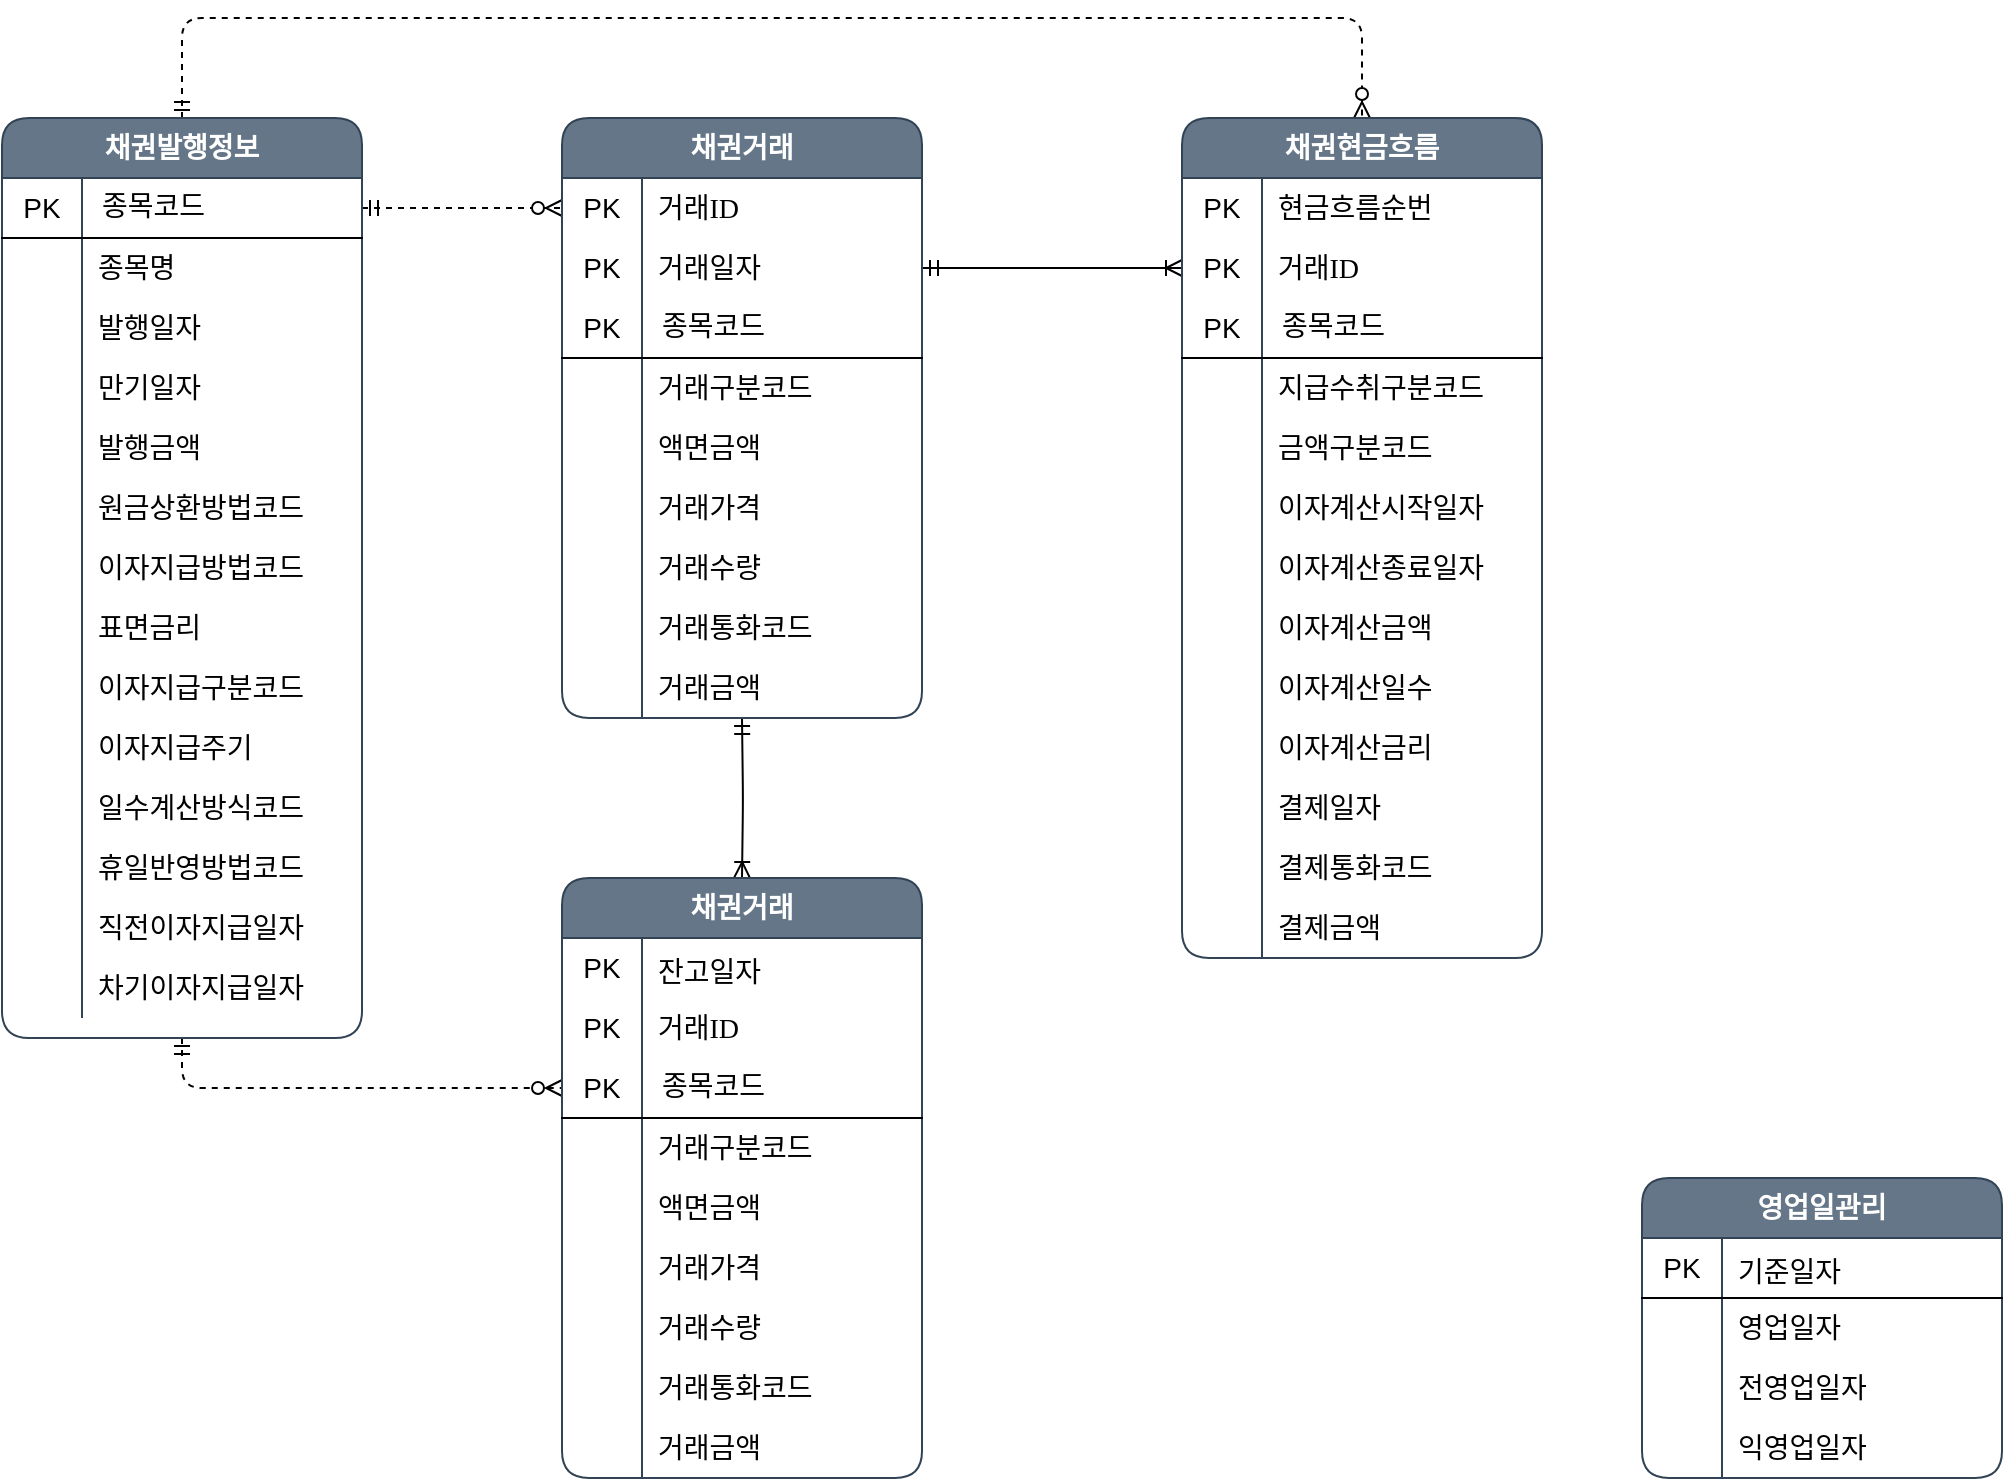 <mxfile version="14.0.4" type="github">
  <diagram name="Page-1" id="2ca16b54-16f6-2749-3443-fa8db7711227">
    <mxGraphModel dx="1664" dy="887" grid="1" gridSize="10" guides="1" tooltips="1" connect="1" arrows="1" fold="1" page="1" pageScale="1" pageWidth="1100" pageHeight="850" background="none" math="0" shadow="0">
      <root>
        <mxCell id="0" />
        <mxCell id="1" parent="0" />
        <mxCell id="2ed32ef02a7f4228-18" style="edgeStyle=orthogonalEdgeStyle;html=1;labelBackgroundColor=none;startArrow=ERmandOne;endArrow=ERzeroToMany;fontFamily=Verdana;fontSize=12;align=left;endFill=1;dashed=1;exitX=1;exitY=0.5;exitDx=0;exitDy=0;entryX=0;entryY=0.5;entryDx=0;entryDy=0;" parent="1" source="1fRgIm-5sWAIXZUn4M2q-16" target="1fRgIm-5sWAIXZUn4M2q-86" edge="1">
          <mxGeometry relative="1" as="geometry">
            <mxPoint x="240" y="285" as="sourcePoint" />
            <mxPoint x="340" y="285" as="targetPoint" />
            <Array as="points" />
          </mxGeometry>
        </mxCell>
        <mxCell id="2ed32ef02a7f4228-19" style="edgeStyle=orthogonalEdgeStyle;html=1;dashed=1;labelBackgroundColor=none;startArrow=ERmandOne;endArrow=ERzeroToMany;fontFamily=Verdana;fontSize=12;align=left;entryX=0;entryY=0.5;entryDx=0;entryDy=0;endFill=1;exitX=0.5;exitY=1;exitDx=0;exitDy=0;" parent="1" source="1fRgIm-5sWAIXZUn4M2q-15" target="1fRgIm-5sWAIXZUn4M2q-144" edge="1">
          <mxGeometry relative="1" as="geometry">
            <Array as="points">
              <mxPoint x="150" y="605" />
            </Array>
            <mxPoint x="140" y="760" as="sourcePoint" />
            <mxPoint x="341.26" y="675.84" as="targetPoint" />
          </mxGeometry>
        </mxCell>
        <mxCell id="2ed32ef02a7f4228-20" style="edgeStyle=orthogonalEdgeStyle;html=1;dashed=1;labelBackgroundColor=none;startArrow=ERmandOne;endArrow=ERzeroToMany;fontFamily=Verdana;fontSize=12;align=left;exitX=0.5;exitY=0;exitDx=0;exitDy=0;endFill=1;" parent="1" edge="1">
          <mxGeometry relative="1" as="geometry">
            <mxPoint x="150" y="120" as="sourcePoint" />
            <mxPoint x="740" y="120" as="targetPoint" />
            <Array as="points">
              <mxPoint x="150" y="70" />
              <mxPoint x="740" y="70" />
            </Array>
          </mxGeometry>
        </mxCell>
        <mxCell id="1fRgIm-5sWAIXZUn4M2q-3" style="edgeStyle=orthogonalEdgeStyle;html=1;labelBackgroundColor=none;startArrow=ERmandOne;endArrow=ERoneToMany;fontFamily=Verdana;fontSize=12;align=left;endFill=0;entryX=0;entryY=0.5;entryDx=0;entryDy=0;exitX=1;exitY=0.5;exitDx=0;exitDy=0;" edge="1" parent="1" source="1fRgIm-5sWAIXZUn4M2q-131" target="1fRgIm-5sWAIXZUn4M2q-169">
          <mxGeometry relative="1" as="geometry">
            <mxPoint x="520" y="150.94" as="sourcePoint" />
            <mxPoint x="647.12" y="150.6" as="targetPoint" />
            <Array as="points" />
          </mxGeometry>
        </mxCell>
        <mxCell id="1fRgIm-5sWAIXZUn4M2q-4" style="edgeStyle=orthogonalEdgeStyle;html=1;labelBackgroundColor=none;startArrow=ERmandOne;endArrow=ERoneToMany;fontFamily=Verdana;fontSize=12;align=left;endFill=0;entryX=0.5;entryY=0;entryDx=0;entryDy=0;" edge="1" parent="1" target="1fRgIm-5sWAIXZUn4M2q-137">
          <mxGeometry relative="1" as="geometry">
            <mxPoint x="430" y="420" as="sourcePoint" />
            <mxPoint x="429.41" y="510" as="targetPoint" />
          </mxGeometry>
        </mxCell>
        <mxCell id="1fRgIm-5sWAIXZUn4M2q-15" value="&lt;b style=&quot;text-align: left; font-size: 14px;&quot;&gt;채권발행정보&lt;/b&gt;" style="shape=table;html=1;whiteSpace=wrap;startSize=30;container=1;collapsible=0;childLayout=tableLayout;fixedRows=1;rowLines=0;fontStyle=1;align=center;fontSize=14;fillColor=#647687;strokeColor=#314354;fontColor=#ffffff;rounded=1;shadow=0;sketch=0;fontFamily=Helvetica;" vertex="1" parent="1">
          <mxGeometry x="60" y="120" width="180" height="460" as="geometry" />
        </mxCell>
        <mxCell id="1fRgIm-5sWAIXZUn4M2q-16" value="" style="shape=partialRectangle;html=1;whiteSpace=wrap;collapsible=0;dropTarget=0;pointerEvents=0;fillColor=none;top=0;left=0;bottom=1;right=0;points=[[0,0.5],[1,0.5]];portConstraint=eastwest;" vertex="1" parent="1fRgIm-5sWAIXZUn4M2q-15">
          <mxGeometry y="30" width="180" height="30" as="geometry" />
        </mxCell>
        <mxCell id="1fRgIm-5sWAIXZUn4M2q-17" value="PK" style="shape=partialRectangle;html=1;whiteSpace=wrap;connectable=0;fillColor=none;top=0;left=0;bottom=0;right=0;overflow=hidden;fontSize=14;" vertex="1" parent="1fRgIm-5sWAIXZUn4M2q-16">
          <mxGeometry width="40" height="30" as="geometry" />
        </mxCell>
        <mxCell id="1fRgIm-5sWAIXZUn4M2q-18" value="&lt;table cellpadding=&quot;2&quot; cellspacing=&quot;0&quot; style=&quot;font-family: verdana; font-size: 14px; width: 180px;&quot;&gt;&lt;tbody style=&quot;font-size: 14px;&quot;&gt;&lt;tr style=&quot;font-size: 14px;&quot;&gt;&lt;td style=&quot;font-size: 14px;&quot;&gt;종목코드&lt;/td&gt;&lt;/tr&gt;&lt;tr style=&quot;font-size: 14px;&quot;&gt;&lt;/tr&gt;&lt;/tbody&gt;&lt;/table&gt;" style="shape=partialRectangle;html=1;whiteSpace=wrap;connectable=0;top=0;left=0;bottom=0;right=0;align=left;spacingLeft=6;overflow=hidden;fontSize=14;labelBackgroundColor=none;fillColor=none;" vertex="1" parent="1fRgIm-5sWAIXZUn4M2q-16">
          <mxGeometry x="40" width="140" height="30" as="geometry" />
        </mxCell>
        <mxCell id="1fRgIm-5sWAIXZUn4M2q-19" value="" style="shape=partialRectangle;html=1;whiteSpace=wrap;collapsible=0;dropTarget=0;pointerEvents=0;fillColor=none;top=0;left=0;bottom=0;right=0;points=[[0,0.5],[1,0.5]];portConstraint=eastwest;" vertex="1" parent="1fRgIm-5sWAIXZUn4M2q-15">
          <mxGeometry y="60" width="180" height="30" as="geometry" />
        </mxCell>
        <mxCell id="1fRgIm-5sWAIXZUn4M2q-20" value="" style="shape=partialRectangle;html=1;whiteSpace=wrap;connectable=0;fillColor=none;top=0;left=0;bottom=0;right=0;overflow=hidden;" vertex="1" parent="1fRgIm-5sWAIXZUn4M2q-19">
          <mxGeometry width="40" height="30" as="geometry" />
        </mxCell>
        <mxCell id="1fRgIm-5sWAIXZUn4M2q-21" value="종목명" style="shape=partialRectangle;html=1;whiteSpace=wrap;connectable=0;fillColor=none;top=0;left=0;bottom=0;right=0;align=left;spacingLeft=6;overflow=hidden;fontSize=14;" vertex="1" parent="1fRgIm-5sWAIXZUn4M2q-19">
          <mxGeometry x="40" width="140" height="30" as="geometry" />
        </mxCell>
        <mxCell id="1fRgIm-5sWAIXZUn4M2q-22" value="" style="shape=partialRectangle;html=1;whiteSpace=wrap;collapsible=0;dropTarget=0;pointerEvents=0;fillColor=none;top=0;left=0;bottom=0;right=0;points=[[0,0.5],[1,0.5]];portConstraint=eastwest;fontSize=14;" vertex="1" parent="1fRgIm-5sWAIXZUn4M2q-15">
          <mxGeometry y="90" width="180" height="30" as="geometry" />
        </mxCell>
        <mxCell id="1fRgIm-5sWAIXZUn4M2q-23" value="" style="shape=partialRectangle;html=1;whiteSpace=wrap;connectable=0;fillColor=none;top=0;left=0;bottom=0;right=0;overflow=hidden;" vertex="1" parent="1fRgIm-5sWAIXZUn4M2q-22">
          <mxGeometry width="40" height="30" as="geometry" />
        </mxCell>
        <mxCell id="1fRgIm-5sWAIXZUn4M2q-24" value="발행일자" style="shape=partialRectangle;html=1;whiteSpace=wrap;connectable=0;fillColor=none;top=0;left=0;bottom=0;right=0;align=left;spacingLeft=6;overflow=hidden;fontSize=14;" vertex="1" parent="1fRgIm-5sWAIXZUn4M2q-22">
          <mxGeometry x="40" width="140" height="30" as="geometry" />
        </mxCell>
        <mxCell id="1fRgIm-5sWAIXZUn4M2q-25" value="" style="shape=partialRectangle;html=1;whiteSpace=wrap;collapsible=0;dropTarget=0;pointerEvents=0;fillColor=none;top=0;left=0;bottom=0;right=0;points=[[0,0.5],[1,0.5]];portConstraint=eastwest;fontSize=14;" vertex="1" parent="1fRgIm-5sWAIXZUn4M2q-15">
          <mxGeometry y="120" width="180" height="30" as="geometry" />
        </mxCell>
        <mxCell id="1fRgIm-5sWAIXZUn4M2q-26" value="" style="shape=partialRectangle;html=1;whiteSpace=wrap;connectable=0;fillColor=none;top=0;left=0;bottom=0;right=0;overflow=hidden;" vertex="1" parent="1fRgIm-5sWAIXZUn4M2q-25">
          <mxGeometry width="40" height="30" as="geometry" />
        </mxCell>
        <mxCell id="1fRgIm-5sWAIXZUn4M2q-27" value="만기일자" style="shape=partialRectangle;html=1;whiteSpace=wrap;connectable=0;fillColor=none;top=0;left=0;bottom=0;right=0;align=left;spacingLeft=6;overflow=hidden;fontSize=14;" vertex="1" parent="1fRgIm-5sWAIXZUn4M2q-25">
          <mxGeometry x="40" width="140" height="30" as="geometry" />
        </mxCell>
        <mxCell id="1fRgIm-5sWAIXZUn4M2q-40" value="" style="shape=partialRectangle;html=1;whiteSpace=wrap;collapsible=0;dropTarget=0;pointerEvents=0;fillColor=none;top=0;left=0;bottom=0;right=0;points=[[0,0.5],[1,0.5]];portConstraint=eastwest;fontSize=14;" vertex="1" parent="1fRgIm-5sWAIXZUn4M2q-15">
          <mxGeometry y="150" width="180" height="30" as="geometry" />
        </mxCell>
        <mxCell id="1fRgIm-5sWAIXZUn4M2q-41" value="" style="shape=partialRectangle;html=1;whiteSpace=wrap;connectable=0;fillColor=none;top=0;left=0;bottom=0;right=0;overflow=hidden;" vertex="1" parent="1fRgIm-5sWAIXZUn4M2q-40">
          <mxGeometry width="40" height="30" as="geometry" />
        </mxCell>
        <mxCell id="1fRgIm-5sWAIXZUn4M2q-42" value="발행금액" style="shape=partialRectangle;html=1;whiteSpace=wrap;connectable=0;fillColor=none;top=0;left=0;bottom=0;right=0;align=left;spacingLeft=6;overflow=hidden;fontSize=14;" vertex="1" parent="1fRgIm-5sWAIXZUn4M2q-40">
          <mxGeometry x="40" width="140" height="30" as="geometry" />
        </mxCell>
        <mxCell id="1fRgIm-5sWAIXZUn4M2q-58" value="" style="shape=partialRectangle;html=1;whiteSpace=wrap;collapsible=0;dropTarget=0;pointerEvents=0;fillColor=none;top=0;left=0;bottom=0;right=0;points=[[0,0.5],[1,0.5]];portConstraint=eastwest;fontSize=14;" vertex="1" parent="1fRgIm-5sWAIXZUn4M2q-15">
          <mxGeometry y="180" width="180" height="30" as="geometry" />
        </mxCell>
        <mxCell id="1fRgIm-5sWAIXZUn4M2q-59" value="" style="shape=partialRectangle;html=1;whiteSpace=wrap;connectable=0;fillColor=none;top=0;left=0;bottom=0;right=0;overflow=hidden;" vertex="1" parent="1fRgIm-5sWAIXZUn4M2q-58">
          <mxGeometry width="40" height="30" as="geometry" />
        </mxCell>
        <mxCell id="1fRgIm-5sWAIXZUn4M2q-60" value="원금상환방법코드" style="shape=partialRectangle;html=1;whiteSpace=wrap;connectable=0;fillColor=none;top=0;left=0;bottom=0;right=0;align=left;spacingLeft=6;overflow=hidden;fontSize=14;" vertex="1" parent="1fRgIm-5sWAIXZUn4M2q-58">
          <mxGeometry x="40" width="140" height="30" as="geometry" />
        </mxCell>
        <mxCell id="1fRgIm-5sWAIXZUn4M2q-61" value="" style="shape=partialRectangle;html=1;whiteSpace=wrap;collapsible=0;dropTarget=0;pointerEvents=0;fillColor=none;top=0;left=0;bottom=0;right=0;points=[[0,0.5],[1,0.5]];portConstraint=eastwest;fontSize=14;" vertex="1" parent="1fRgIm-5sWAIXZUn4M2q-15">
          <mxGeometry y="210" width="180" height="30" as="geometry" />
        </mxCell>
        <mxCell id="1fRgIm-5sWAIXZUn4M2q-62" value="" style="shape=partialRectangle;html=1;whiteSpace=wrap;connectable=0;fillColor=none;top=0;left=0;bottom=0;right=0;overflow=hidden;" vertex="1" parent="1fRgIm-5sWAIXZUn4M2q-61">
          <mxGeometry width="40" height="30" as="geometry" />
        </mxCell>
        <mxCell id="1fRgIm-5sWAIXZUn4M2q-63" value="이자지급방법코드" style="shape=partialRectangle;html=1;whiteSpace=wrap;connectable=0;fillColor=none;top=0;left=0;bottom=0;right=0;align=left;spacingLeft=6;overflow=hidden;fontSize=14;" vertex="1" parent="1fRgIm-5sWAIXZUn4M2q-61">
          <mxGeometry x="40" width="140" height="30" as="geometry" />
        </mxCell>
        <mxCell id="1fRgIm-5sWAIXZUn4M2q-64" value="" style="shape=partialRectangle;html=1;whiteSpace=wrap;collapsible=0;dropTarget=0;pointerEvents=0;fillColor=none;top=0;left=0;bottom=0;right=0;points=[[0,0.5],[1,0.5]];portConstraint=eastwest;fontSize=14;" vertex="1" parent="1fRgIm-5sWAIXZUn4M2q-15">
          <mxGeometry y="240" width="180" height="30" as="geometry" />
        </mxCell>
        <mxCell id="1fRgIm-5sWAIXZUn4M2q-65" value="" style="shape=partialRectangle;html=1;whiteSpace=wrap;connectable=0;fillColor=none;top=0;left=0;bottom=0;right=0;overflow=hidden;" vertex="1" parent="1fRgIm-5sWAIXZUn4M2q-64">
          <mxGeometry width="40" height="30" as="geometry" />
        </mxCell>
        <mxCell id="1fRgIm-5sWAIXZUn4M2q-66" value="표면금리" style="shape=partialRectangle;html=1;whiteSpace=wrap;connectable=0;fillColor=none;top=0;left=0;bottom=0;right=0;align=left;spacingLeft=6;overflow=hidden;fontSize=14;" vertex="1" parent="1fRgIm-5sWAIXZUn4M2q-64">
          <mxGeometry x="40" width="140" height="30" as="geometry" />
        </mxCell>
        <mxCell id="1fRgIm-5sWAIXZUn4M2q-67" value="" style="shape=partialRectangle;html=1;whiteSpace=wrap;collapsible=0;dropTarget=0;pointerEvents=0;fillColor=none;top=0;left=0;bottom=0;right=0;points=[[0,0.5],[1,0.5]];portConstraint=eastwest;fontSize=14;" vertex="1" parent="1fRgIm-5sWAIXZUn4M2q-15">
          <mxGeometry y="270" width="180" height="30" as="geometry" />
        </mxCell>
        <mxCell id="1fRgIm-5sWAIXZUn4M2q-68" value="" style="shape=partialRectangle;html=1;whiteSpace=wrap;connectable=0;fillColor=none;top=0;left=0;bottom=0;right=0;overflow=hidden;" vertex="1" parent="1fRgIm-5sWAIXZUn4M2q-67">
          <mxGeometry width="40" height="30" as="geometry" />
        </mxCell>
        <mxCell id="1fRgIm-5sWAIXZUn4M2q-69" value="이자지급구분코드" style="shape=partialRectangle;html=1;whiteSpace=wrap;connectable=0;fillColor=none;top=0;left=0;bottom=0;right=0;align=left;spacingLeft=6;overflow=hidden;fontSize=14;" vertex="1" parent="1fRgIm-5sWAIXZUn4M2q-67">
          <mxGeometry x="40" width="140" height="30" as="geometry" />
        </mxCell>
        <mxCell id="1fRgIm-5sWAIXZUn4M2q-70" value="" style="shape=partialRectangle;html=1;whiteSpace=wrap;collapsible=0;dropTarget=0;pointerEvents=0;fillColor=none;top=0;left=0;bottom=0;right=0;points=[[0,0.5],[1,0.5]];portConstraint=eastwest;fontSize=14;" vertex="1" parent="1fRgIm-5sWAIXZUn4M2q-15">
          <mxGeometry y="300" width="180" height="30" as="geometry" />
        </mxCell>
        <mxCell id="1fRgIm-5sWAIXZUn4M2q-71" value="" style="shape=partialRectangle;html=1;whiteSpace=wrap;connectable=0;fillColor=none;top=0;left=0;bottom=0;right=0;overflow=hidden;" vertex="1" parent="1fRgIm-5sWAIXZUn4M2q-70">
          <mxGeometry width="40" height="30" as="geometry" />
        </mxCell>
        <mxCell id="1fRgIm-5sWAIXZUn4M2q-72" value="이자지급주기" style="shape=partialRectangle;html=1;whiteSpace=wrap;connectable=0;fillColor=none;top=0;left=0;bottom=0;right=0;align=left;spacingLeft=6;overflow=hidden;fontSize=14;" vertex="1" parent="1fRgIm-5sWAIXZUn4M2q-70">
          <mxGeometry x="40" width="140" height="30" as="geometry" />
        </mxCell>
        <mxCell id="1fRgIm-5sWAIXZUn4M2q-73" value="" style="shape=partialRectangle;html=1;whiteSpace=wrap;collapsible=0;dropTarget=0;pointerEvents=0;fillColor=none;top=0;left=0;bottom=0;right=0;points=[[0,0.5],[1,0.5]];portConstraint=eastwest;fontSize=14;" vertex="1" parent="1fRgIm-5sWAIXZUn4M2q-15">
          <mxGeometry y="330" width="180" height="30" as="geometry" />
        </mxCell>
        <mxCell id="1fRgIm-5sWAIXZUn4M2q-74" value="" style="shape=partialRectangle;html=1;whiteSpace=wrap;connectable=0;fillColor=none;top=0;left=0;bottom=0;right=0;overflow=hidden;" vertex="1" parent="1fRgIm-5sWAIXZUn4M2q-73">
          <mxGeometry width="40" height="30" as="geometry" />
        </mxCell>
        <mxCell id="1fRgIm-5sWAIXZUn4M2q-75" value="일수계산방식코드" style="shape=partialRectangle;html=1;whiteSpace=wrap;connectable=0;fillColor=none;top=0;left=0;bottom=0;right=0;align=left;spacingLeft=6;overflow=hidden;fontSize=14;" vertex="1" parent="1fRgIm-5sWAIXZUn4M2q-73">
          <mxGeometry x="40" width="140" height="30" as="geometry" />
        </mxCell>
        <mxCell id="1fRgIm-5sWAIXZUn4M2q-76" value="" style="shape=partialRectangle;html=1;whiteSpace=wrap;collapsible=0;dropTarget=0;pointerEvents=0;fillColor=none;top=0;left=0;bottom=0;right=0;points=[[0,0.5],[1,0.5]];portConstraint=eastwest;fontSize=14;" vertex="1" parent="1fRgIm-5sWAIXZUn4M2q-15">
          <mxGeometry y="360" width="180" height="30" as="geometry" />
        </mxCell>
        <mxCell id="1fRgIm-5sWAIXZUn4M2q-77" value="" style="shape=partialRectangle;html=1;whiteSpace=wrap;connectable=0;fillColor=none;top=0;left=0;bottom=0;right=0;overflow=hidden;" vertex="1" parent="1fRgIm-5sWAIXZUn4M2q-76">
          <mxGeometry width="40" height="30" as="geometry" />
        </mxCell>
        <mxCell id="1fRgIm-5sWAIXZUn4M2q-78" value="휴일반영방법코드" style="shape=partialRectangle;html=1;whiteSpace=wrap;connectable=0;fillColor=none;top=0;left=0;bottom=0;right=0;align=left;spacingLeft=6;overflow=hidden;fontSize=14;" vertex="1" parent="1fRgIm-5sWAIXZUn4M2q-76">
          <mxGeometry x="40" width="140" height="30" as="geometry" />
        </mxCell>
        <mxCell id="1fRgIm-5sWAIXZUn4M2q-79" value="" style="shape=partialRectangle;html=1;whiteSpace=wrap;collapsible=0;dropTarget=0;pointerEvents=0;fillColor=none;top=0;left=0;bottom=0;right=0;points=[[0,0.5],[1,0.5]];portConstraint=eastwest;fontSize=14;" vertex="1" parent="1fRgIm-5sWAIXZUn4M2q-15">
          <mxGeometry y="390" width="180" height="30" as="geometry" />
        </mxCell>
        <mxCell id="1fRgIm-5sWAIXZUn4M2q-80" value="" style="shape=partialRectangle;html=1;whiteSpace=wrap;connectable=0;fillColor=none;top=0;left=0;bottom=0;right=0;overflow=hidden;" vertex="1" parent="1fRgIm-5sWAIXZUn4M2q-79">
          <mxGeometry width="40" height="30" as="geometry" />
        </mxCell>
        <mxCell id="1fRgIm-5sWAIXZUn4M2q-81" value="직전이자지급일자" style="shape=partialRectangle;html=1;whiteSpace=wrap;connectable=0;fillColor=none;top=0;left=0;bottom=0;right=0;align=left;spacingLeft=6;overflow=hidden;fontSize=14;" vertex="1" parent="1fRgIm-5sWAIXZUn4M2q-79">
          <mxGeometry x="40" width="140" height="30" as="geometry" />
        </mxCell>
        <mxCell id="1fRgIm-5sWAIXZUn4M2q-82" value="" style="shape=partialRectangle;html=1;whiteSpace=wrap;collapsible=0;dropTarget=0;pointerEvents=0;fillColor=none;top=0;left=0;bottom=0;right=0;points=[[0,0.5],[1,0.5]];portConstraint=eastwest;fontSize=14;" vertex="1" parent="1fRgIm-5sWAIXZUn4M2q-15">
          <mxGeometry y="420" width="180" height="30" as="geometry" />
        </mxCell>
        <mxCell id="1fRgIm-5sWAIXZUn4M2q-83" value="" style="shape=partialRectangle;html=1;whiteSpace=wrap;connectable=0;fillColor=none;top=0;left=0;bottom=0;right=0;overflow=hidden;" vertex="1" parent="1fRgIm-5sWAIXZUn4M2q-82">
          <mxGeometry width="40" height="30" as="geometry" />
        </mxCell>
        <mxCell id="1fRgIm-5sWAIXZUn4M2q-84" value="차기이자지급일자" style="shape=partialRectangle;html=1;whiteSpace=wrap;connectable=0;fillColor=none;top=0;left=0;bottom=0;right=0;align=left;spacingLeft=6;overflow=hidden;fontSize=14;" vertex="1" parent="1fRgIm-5sWAIXZUn4M2q-82">
          <mxGeometry x="40" width="140" height="30" as="geometry" />
        </mxCell>
        <mxCell id="1fRgIm-5sWAIXZUn4M2q-85" value="&lt;div style=&quot;text-align: left&quot;&gt;&lt;span&gt;채권거래&lt;/span&gt;&lt;/div&gt;" style="shape=table;html=1;whiteSpace=wrap;startSize=30;container=1;collapsible=0;childLayout=tableLayout;fixedRows=1;rowLines=0;fontStyle=1;align=center;fontSize=14;fillColor=#647687;strokeColor=#314354;fontColor=#ffffff;rounded=1;shadow=0;sketch=0;fontFamily=Helvetica;" vertex="1" parent="1">
          <mxGeometry x="340" y="120" width="180" height="300" as="geometry" />
        </mxCell>
        <mxCell id="1fRgIm-5sWAIXZUn4M2q-86" value="" style="shape=partialRectangle;html=1;whiteSpace=wrap;collapsible=0;dropTarget=0;pointerEvents=0;fillColor=none;top=0;left=0;bottom=1;right=0;points=[[0,0.5],[1,0.5]];portConstraint=eastwest;strokeColor=none;" vertex="1" parent="1fRgIm-5sWAIXZUn4M2q-85">
          <mxGeometry y="30" width="180" height="30" as="geometry" />
        </mxCell>
        <mxCell id="1fRgIm-5sWAIXZUn4M2q-87" value="&lt;span&gt;PK&lt;/span&gt;" style="shape=partialRectangle;html=1;whiteSpace=wrap;connectable=0;fillColor=none;top=0;left=0;bottom=0;right=0;overflow=hidden;fontSize=14;strokeColor=none;" vertex="1" parent="1fRgIm-5sWAIXZUn4M2q-86">
          <mxGeometry width="40" height="30" as="geometry" />
        </mxCell>
        <mxCell id="1fRgIm-5sWAIXZUn4M2q-88" value="&lt;font face=&quot;verdana&quot;&gt;거래ID&lt;/font&gt;" style="shape=partialRectangle;html=1;whiteSpace=wrap;connectable=0;fillColor=none;top=0;left=0;bottom=0;right=0;align=left;spacingLeft=6;overflow=hidden;fontSize=14;strokeColor=none;" vertex="1" parent="1fRgIm-5sWAIXZUn4M2q-86">
          <mxGeometry x="40" width="140" height="30" as="geometry" />
        </mxCell>
        <mxCell id="1fRgIm-5sWAIXZUn4M2q-131" value="" style="shape=partialRectangle;html=1;whiteSpace=wrap;collapsible=0;dropTarget=0;pointerEvents=0;fillColor=none;top=0;left=0;bottom=1;right=0;points=[[0,0.5],[1,0.5]];portConstraint=eastwest;strokeColor=none;" vertex="1" parent="1fRgIm-5sWAIXZUn4M2q-85">
          <mxGeometry y="60" width="180" height="30" as="geometry" />
        </mxCell>
        <mxCell id="1fRgIm-5sWAIXZUn4M2q-132" value="&lt;span&gt;PK&lt;/span&gt;" style="shape=partialRectangle;html=1;whiteSpace=wrap;connectable=0;fillColor=none;top=0;left=0;bottom=0;right=0;overflow=hidden;fontSize=14;strokeColor=none;" vertex="1" parent="1fRgIm-5sWAIXZUn4M2q-131">
          <mxGeometry width="40" height="30" as="geometry" />
        </mxCell>
        <mxCell id="1fRgIm-5sWAIXZUn4M2q-133" value="&lt;font face=&quot;verdana&quot;&gt;거래일자&lt;/font&gt;" style="shape=partialRectangle;html=1;whiteSpace=wrap;connectable=0;fillColor=none;top=0;left=0;bottom=0;right=0;align=left;spacingLeft=6;overflow=hidden;fontSize=14;strokeColor=none;" vertex="1" parent="1fRgIm-5sWAIXZUn4M2q-131">
          <mxGeometry x="40" width="140" height="30" as="geometry" />
        </mxCell>
        <mxCell id="1fRgIm-5sWAIXZUn4M2q-134" value="" style="shape=partialRectangle;html=1;whiteSpace=wrap;collapsible=0;dropTarget=0;pointerEvents=0;fillColor=none;top=0;left=0;bottom=1;right=0;points=[[0,0.5],[1,0.5]];portConstraint=eastwest;" vertex="1" parent="1fRgIm-5sWAIXZUn4M2q-85">
          <mxGeometry y="90" width="180" height="30" as="geometry" />
        </mxCell>
        <mxCell id="1fRgIm-5sWAIXZUn4M2q-135" value="&lt;span&gt;PK&lt;/span&gt;" style="shape=partialRectangle;html=1;whiteSpace=wrap;connectable=0;fillColor=none;top=0;left=0;bottom=0;right=0;overflow=hidden;fontSize=14;strokeColor=none;" vertex="1" parent="1fRgIm-5sWAIXZUn4M2q-134">
          <mxGeometry width="40" height="30" as="geometry" />
        </mxCell>
        <mxCell id="1fRgIm-5sWAIXZUn4M2q-136" value="&lt;table cellpadding=&quot;2&quot; cellspacing=&quot;0&quot; style=&quot;font-family: verdana; font-size: 14px; width: 180px;&quot;&gt;&lt;tbody style=&quot;font-size: 14px;&quot;&gt;&lt;tr style=&quot;font-size: 14px;&quot;&gt;&lt;td style=&quot;font-size: 14px;&quot;&gt;종목코드&lt;/td&gt;&lt;/tr&gt;&lt;tr style=&quot;font-size: 14px;&quot;&gt;&lt;/tr&gt;&lt;/tbody&gt;&lt;/table&gt;" style="shape=partialRectangle;html=1;whiteSpace=wrap;connectable=0;fillColor=none;top=0;left=0;bottom=0;right=0;align=left;spacingLeft=6;overflow=hidden;fontSize=14;strokeColor=none;" vertex="1" parent="1fRgIm-5sWAIXZUn4M2q-134">
          <mxGeometry x="40" width="140" height="30" as="geometry" />
        </mxCell>
        <mxCell id="1fRgIm-5sWAIXZUn4M2q-89" value="" style="shape=partialRectangle;html=1;whiteSpace=wrap;collapsible=0;dropTarget=0;pointerEvents=0;fillColor=none;top=0;left=0;bottom=0;right=0;points=[[0,0.5],[1,0.5]];portConstraint=eastwest;" vertex="1" parent="1fRgIm-5sWAIXZUn4M2q-85">
          <mxGeometry y="120" width="180" height="30" as="geometry" />
        </mxCell>
        <mxCell id="1fRgIm-5sWAIXZUn4M2q-90" value="" style="shape=partialRectangle;html=1;whiteSpace=wrap;connectable=0;fillColor=none;top=0;left=0;bottom=0;right=0;overflow=hidden;" vertex="1" parent="1fRgIm-5sWAIXZUn4M2q-89">
          <mxGeometry width="40" height="30" as="geometry" />
        </mxCell>
        <mxCell id="1fRgIm-5sWAIXZUn4M2q-91" value="거래구분코드" style="shape=partialRectangle;html=1;whiteSpace=wrap;connectable=0;fillColor=none;top=0;left=0;bottom=0;right=0;align=left;spacingLeft=6;overflow=hidden;fontSize=14;" vertex="1" parent="1fRgIm-5sWAIXZUn4M2q-89">
          <mxGeometry x="40" width="140" height="30" as="geometry" />
        </mxCell>
        <mxCell id="1fRgIm-5sWAIXZUn4M2q-92" value="" style="shape=partialRectangle;html=1;whiteSpace=wrap;collapsible=0;dropTarget=0;pointerEvents=0;fillColor=none;top=0;left=0;bottom=0;right=0;points=[[0,0.5],[1,0.5]];portConstraint=eastwest;fontSize=14;" vertex="1" parent="1fRgIm-5sWAIXZUn4M2q-85">
          <mxGeometry y="150" width="180" height="30" as="geometry" />
        </mxCell>
        <mxCell id="1fRgIm-5sWAIXZUn4M2q-93" value="" style="shape=partialRectangle;html=1;whiteSpace=wrap;connectable=0;fillColor=none;top=0;left=0;bottom=0;right=0;overflow=hidden;" vertex="1" parent="1fRgIm-5sWAIXZUn4M2q-92">
          <mxGeometry width="40" height="30" as="geometry" />
        </mxCell>
        <mxCell id="1fRgIm-5sWAIXZUn4M2q-94" value="액면금액" style="shape=partialRectangle;html=1;whiteSpace=wrap;connectable=0;fillColor=none;top=0;left=0;bottom=0;right=0;align=left;spacingLeft=6;overflow=hidden;fontSize=14;" vertex="1" parent="1fRgIm-5sWAIXZUn4M2q-92">
          <mxGeometry x="40" width="140" height="30" as="geometry" />
        </mxCell>
        <mxCell id="1fRgIm-5sWAIXZUn4M2q-95" value="" style="shape=partialRectangle;html=1;whiteSpace=wrap;collapsible=0;dropTarget=0;pointerEvents=0;fillColor=none;top=0;left=0;bottom=0;right=0;points=[[0,0.5],[1,0.5]];portConstraint=eastwest;fontSize=14;" vertex="1" parent="1fRgIm-5sWAIXZUn4M2q-85">
          <mxGeometry y="180" width="180" height="30" as="geometry" />
        </mxCell>
        <mxCell id="1fRgIm-5sWAIXZUn4M2q-96" value="" style="shape=partialRectangle;html=1;whiteSpace=wrap;connectable=0;fillColor=none;top=0;left=0;bottom=0;right=0;overflow=hidden;" vertex="1" parent="1fRgIm-5sWAIXZUn4M2q-95">
          <mxGeometry width="40" height="30" as="geometry" />
        </mxCell>
        <mxCell id="1fRgIm-5sWAIXZUn4M2q-97" value="거래가격" style="shape=partialRectangle;html=1;whiteSpace=wrap;connectable=0;fillColor=none;top=0;left=0;bottom=0;right=0;align=left;spacingLeft=6;overflow=hidden;fontSize=14;" vertex="1" parent="1fRgIm-5sWAIXZUn4M2q-95">
          <mxGeometry x="40" width="140" height="30" as="geometry" />
        </mxCell>
        <mxCell id="1fRgIm-5sWAIXZUn4M2q-98" value="" style="shape=partialRectangle;html=1;whiteSpace=wrap;collapsible=0;dropTarget=0;pointerEvents=0;fillColor=none;top=0;left=0;bottom=0;right=0;points=[[0,0.5],[1,0.5]];portConstraint=eastwest;fontSize=14;" vertex="1" parent="1fRgIm-5sWAIXZUn4M2q-85">
          <mxGeometry y="210" width="180" height="30" as="geometry" />
        </mxCell>
        <mxCell id="1fRgIm-5sWAIXZUn4M2q-99" value="" style="shape=partialRectangle;html=1;whiteSpace=wrap;connectable=0;fillColor=none;top=0;left=0;bottom=0;right=0;overflow=hidden;" vertex="1" parent="1fRgIm-5sWAIXZUn4M2q-98">
          <mxGeometry width="40" height="30" as="geometry" />
        </mxCell>
        <mxCell id="1fRgIm-5sWAIXZUn4M2q-100" value="거래수량" style="shape=partialRectangle;html=1;whiteSpace=wrap;connectable=0;fillColor=none;top=0;left=0;bottom=0;right=0;align=left;spacingLeft=6;overflow=hidden;fontSize=14;" vertex="1" parent="1fRgIm-5sWAIXZUn4M2q-98">
          <mxGeometry x="40" width="140" height="30" as="geometry" />
        </mxCell>
        <mxCell id="1fRgIm-5sWAIXZUn4M2q-101" value="" style="shape=partialRectangle;html=1;whiteSpace=wrap;collapsible=0;dropTarget=0;pointerEvents=0;fillColor=none;top=0;left=0;bottom=0;right=0;points=[[0,0.5],[1,0.5]];portConstraint=eastwest;fontSize=14;" vertex="1" parent="1fRgIm-5sWAIXZUn4M2q-85">
          <mxGeometry y="240" width="180" height="30" as="geometry" />
        </mxCell>
        <mxCell id="1fRgIm-5sWAIXZUn4M2q-102" value="" style="shape=partialRectangle;html=1;whiteSpace=wrap;connectable=0;fillColor=none;top=0;left=0;bottom=0;right=0;overflow=hidden;" vertex="1" parent="1fRgIm-5sWAIXZUn4M2q-101">
          <mxGeometry width="40" height="30" as="geometry" />
        </mxCell>
        <mxCell id="1fRgIm-5sWAIXZUn4M2q-103" value="거래통화코드" style="shape=partialRectangle;html=1;whiteSpace=wrap;connectable=0;fillColor=none;top=0;left=0;bottom=0;right=0;align=left;spacingLeft=6;overflow=hidden;fontSize=14;" vertex="1" parent="1fRgIm-5sWAIXZUn4M2q-101">
          <mxGeometry x="40" width="140" height="30" as="geometry" />
        </mxCell>
        <mxCell id="1fRgIm-5sWAIXZUn4M2q-104" value="" style="shape=partialRectangle;html=1;whiteSpace=wrap;collapsible=0;dropTarget=0;pointerEvents=0;fillColor=none;top=0;left=0;bottom=0;right=0;points=[[0,0.5],[1,0.5]];portConstraint=eastwest;fontSize=14;" vertex="1" parent="1fRgIm-5sWAIXZUn4M2q-85">
          <mxGeometry y="270" width="180" height="30" as="geometry" />
        </mxCell>
        <mxCell id="1fRgIm-5sWAIXZUn4M2q-105" value="" style="shape=partialRectangle;html=1;whiteSpace=wrap;connectable=0;fillColor=none;top=0;left=0;bottom=0;right=0;overflow=hidden;" vertex="1" parent="1fRgIm-5sWAIXZUn4M2q-104">
          <mxGeometry width="40" height="30" as="geometry" />
        </mxCell>
        <mxCell id="1fRgIm-5sWAIXZUn4M2q-106" value="거래금액" style="shape=partialRectangle;html=1;whiteSpace=wrap;connectable=0;fillColor=none;top=0;left=0;bottom=0;right=0;align=left;spacingLeft=6;overflow=hidden;fontSize=14;" vertex="1" parent="1fRgIm-5sWAIXZUn4M2q-104">
          <mxGeometry x="40" width="140" height="30" as="geometry" />
        </mxCell>
        <mxCell id="1fRgIm-5sWAIXZUn4M2q-137" value="&lt;div style=&quot;text-align: left&quot;&gt;&lt;span&gt;채권거래&lt;/span&gt;&lt;/div&gt;" style="shape=table;html=1;whiteSpace=wrap;startSize=30;container=1;collapsible=0;childLayout=tableLayout;fixedRows=1;rowLines=0;fontStyle=1;align=center;fontSize=14;fillColor=#647687;strokeColor=#314354;fontColor=#ffffff;rounded=1;shadow=0;sketch=0;fontFamily=Helvetica;" vertex="1" parent="1">
          <mxGeometry x="340" y="500" width="180" height="300" as="geometry" />
        </mxCell>
        <mxCell id="1fRgIm-5sWAIXZUn4M2q-138" value="" style="shape=partialRectangle;html=1;whiteSpace=wrap;collapsible=0;dropTarget=0;pointerEvents=0;fillColor=none;top=0;left=0;bottom=1;right=0;points=[[0,0.5],[1,0.5]];portConstraint=eastwest;strokeColor=none;" vertex="1" parent="1fRgIm-5sWAIXZUn4M2q-137">
          <mxGeometry y="30" width="180" height="30" as="geometry" />
        </mxCell>
        <mxCell id="1fRgIm-5sWAIXZUn4M2q-139" value="&lt;span&gt;PK&lt;/span&gt;" style="shape=partialRectangle;html=1;whiteSpace=wrap;connectable=0;fillColor=none;top=0;left=0;bottom=0;right=0;overflow=hidden;fontSize=14;strokeColor=none;" vertex="1" parent="1fRgIm-5sWAIXZUn4M2q-138">
          <mxGeometry width="40" height="30" as="geometry" />
        </mxCell>
        <mxCell id="1fRgIm-5sWAIXZUn4M2q-140" value="&lt;table cellpadding=&quot;2&quot; cellspacing=&quot;0&quot; style=&quot;font-family: &amp;#34;verdana&amp;#34; ; font-size: 14px ; width: 180px&quot;&gt;&lt;tbody style=&quot;font-size: 14px&quot;&gt;&lt;tr style=&quot;font-size: 14px&quot;&gt;&lt;td style=&quot;font-size: 14px&quot;&gt;&lt;/td&gt;&lt;/tr&gt;&lt;/tbody&gt;&lt;/table&gt;&lt;font face=&quot;verdana&quot;&gt;잔고일자&lt;/font&gt;" style="shape=partialRectangle;html=1;whiteSpace=wrap;connectable=0;fillColor=none;top=0;left=0;bottom=0;right=0;align=left;spacingLeft=6;overflow=hidden;fontSize=14;strokeColor=none;" vertex="1" parent="1fRgIm-5sWAIXZUn4M2q-138">
          <mxGeometry x="40" width="140" height="30" as="geometry" />
        </mxCell>
        <mxCell id="1fRgIm-5sWAIXZUn4M2q-141" value="" style="shape=partialRectangle;html=1;whiteSpace=wrap;collapsible=0;dropTarget=0;pointerEvents=0;fillColor=none;top=0;left=0;bottom=1;right=0;points=[[0,0.5],[1,0.5]];portConstraint=eastwest;strokeColor=none;" vertex="1" parent="1fRgIm-5sWAIXZUn4M2q-137">
          <mxGeometry y="60" width="180" height="30" as="geometry" />
        </mxCell>
        <mxCell id="1fRgIm-5sWAIXZUn4M2q-142" value="&lt;span&gt;PK&lt;/span&gt;" style="shape=partialRectangle;html=1;whiteSpace=wrap;connectable=0;fillColor=none;top=0;left=0;bottom=0;right=0;overflow=hidden;fontSize=14;strokeColor=none;" vertex="1" parent="1fRgIm-5sWAIXZUn4M2q-141">
          <mxGeometry width="40" height="30" as="geometry" />
        </mxCell>
        <mxCell id="1fRgIm-5sWAIXZUn4M2q-143" value="&lt;font face=&quot;verdana&quot;&gt;거래ID&lt;/font&gt;" style="shape=partialRectangle;html=1;whiteSpace=wrap;connectable=0;fillColor=none;top=0;left=0;bottom=0;right=0;align=left;spacingLeft=6;overflow=hidden;fontSize=14;strokeColor=none;" vertex="1" parent="1fRgIm-5sWAIXZUn4M2q-141">
          <mxGeometry x="40" width="140" height="30" as="geometry" />
        </mxCell>
        <mxCell id="1fRgIm-5sWAIXZUn4M2q-144" value="" style="shape=partialRectangle;html=1;whiteSpace=wrap;collapsible=0;dropTarget=0;pointerEvents=0;fillColor=none;top=0;left=0;bottom=1;right=0;points=[[0,0.5],[1,0.5]];portConstraint=eastwest;" vertex="1" parent="1fRgIm-5sWAIXZUn4M2q-137">
          <mxGeometry y="90" width="180" height="30" as="geometry" />
        </mxCell>
        <mxCell id="1fRgIm-5sWAIXZUn4M2q-145" value="&lt;span&gt;PK&lt;/span&gt;" style="shape=partialRectangle;html=1;whiteSpace=wrap;connectable=0;fillColor=none;top=0;left=0;bottom=0;right=0;overflow=hidden;fontSize=14;strokeColor=none;" vertex="1" parent="1fRgIm-5sWAIXZUn4M2q-144">
          <mxGeometry width="40" height="30" as="geometry" />
        </mxCell>
        <mxCell id="1fRgIm-5sWAIXZUn4M2q-146" value="&lt;table cellpadding=&quot;2&quot; cellspacing=&quot;0&quot; style=&quot;font-family: verdana; font-size: 14px; width: 180px;&quot;&gt;&lt;tbody style=&quot;font-size: 14px;&quot;&gt;&lt;tr style=&quot;font-size: 14px;&quot;&gt;&lt;td style=&quot;font-size: 14px;&quot;&gt;종목코드&lt;/td&gt;&lt;/tr&gt;&lt;tr style=&quot;font-size: 14px;&quot;&gt;&lt;/tr&gt;&lt;/tbody&gt;&lt;/table&gt;" style="shape=partialRectangle;html=1;whiteSpace=wrap;connectable=0;fillColor=none;top=0;left=0;bottom=0;right=0;align=left;spacingLeft=6;overflow=hidden;fontSize=14;strokeColor=none;" vertex="1" parent="1fRgIm-5sWAIXZUn4M2q-144">
          <mxGeometry x="40" width="140" height="30" as="geometry" />
        </mxCell>
        <mxCell id="1fRgIm-5sWAIXZUn4M2q-147" value="" style="shape=partialRectangle;html=1;whiteSpace=wrap;collapsible=0;dropTarget=0;pointerEvents=0;fillColor=none;top=0;left=0;bottom=0;right=0;points=[[0,0.5],[1,0.5]];portConstraint=eastwest;" vertex="1" parent="1fRgIm-5sWAIXZUn4M2q-137">
          <mxGeometry y="120" width="180" height="30" as="geometry" />
        </mxCell>
        <mxCell id="1fRgIm-5sWAIXZUn4M2q-148" value="" style="shape=partialRectangle;html=1;whiteSpace=wrap;connectable=0;fillColor=none;top=0;left=0;bottom=0;right=0;overflow=hidden;" vertex="1" parent="1fRgIm-5sWAIXZUn4M2q-147">
          <mxGeometry width="40" height="30" as="geometry" />
        </mxCell>
        <mxCell id="1fRgIm-5sWAIXZUn4M2q-149" value="거래구분코드" style="shape=partialRectangle;html=1;whiteSpace=wrap;connectable=0;fillColor=none;top=0;left=0;bottom=0;right=0;align=left;spacingLeft=6;overflow=hidden;fontSize=14;" vertex="1" parent="1fRgIm-5sWAIXZUn4M2q-147">
          <mxGeometry x="40" width="140" height="30" as="geometry" />
        </mxCell>
        <mxCell id="1fRgIm-5sWAIXZUn4M2q-150" value="" style="shape=partialRectangle;html=1;whiteSpace=wrap;collapsible=0;dropTarget=0;pointerEvents=0;fillColor=none;top=0;left=0;bottom=0;right=0;points=[[0,0.5],[1,0.5]];portConstraint=eastwest;fontSize=14;" vertex="1" parent="1fRgIm-5sWAIXZUn4M2q-137">
          <mxGeometry y="150" width="180" height="30" as="geometry" />
        </mxCell>
        <mxCell id="1fRgIm-5sWAIXZUn4M2q-151" value="" style="shape=partialRectangle;html=1;whiteSpace=wrap;connectable=0;fillColor=none;top=0;left=0;bottom=0;right=0;overflow=hidden;" vertex="1" parent="1fRgIm-5sWAIXZUn4M2q-150">
          <mxGeometry width="40" height="30" as="geometry" />
        </mxCell>
        <mxCell id="1fRgIm-5sWAIXZUn4M2q-152" value="액면금액" style="shape=partialRectangle;html=1;whiteSpace=wrap;connectable=0;fillColor=none;top=0;left=0;bottom=0;right=0;align=left;spacingLeft=6;overflow=hidden;fontSize=14;" vertex="1" parent="1fRgIm-5sWAIXZUn4M2q-150">
          <mxGeometry x="40" width="140" height="30" as="geometry" />
        </mxCell>
        <mxCell id="1fRgIm-5sWAIXZUn4M2q-153" value="" style="shape=partialRectangle;html=1;whiteSpace=wrap;collapsible=0;dropTarget=0;pointerEvents=0;fillColor=none;top=0;left=0;bottom=0;right=0;points=[[0,0.5],[1,0.5]];portConstraint=eastwest;fontSize=14;" vertex="1" parent="1fRgIm-5sWAIXZUn4M2q-137">
          <mxGeometry y="180" width="180" height="30" as="geometry" />
        </mxCell>
        <mxCell id="1fRgIm-5sWAIXZUn4M2q-154" value="" style="shape=partialRectangle;html=1;whiteSpace=wrap;connectable=0;fillColor=none;top=0;left=0;bottom=0;right=0;overflow=hidden;" vertex="1" parent="1fRgIm-5sWAIXZUn4M2q-153">
          <mxGeometry width="40" height="30" as="geometry" />
        </mxCell>
        <mxCell id="1fRgIm-5sWAIXZUn4M2q-155" value="거래가격" style="shape=partialRectangle;html=1;whiteSpace=wrap;connectable=0;fillColor=none;top=0;left=0;bottom=0;right=0;align=left;spacingLeft=6;overflow=hidden;fontSize=14;" vertex="1" parent="1fRgIm-5sWAIXZUn4M2q-153">
          <mxGeometry x="40" width="140" height="30" as="geometry" />
        </mxCell>
        <mxCell id="1fRgIm-5sWAIXZUn4M2q-156" value="" style="shape=partialRectangle;html=1;whiteSpace=wrap;collapsible=0;dropTarget=0;pointerEvents=0;fillColor=none;top=0;left=0;bottom=0;right=0;points=[[0,0.5],[1,0.5]];portConstraint=eastwest;fontSize=14;" vertex="1" parent="1fRgIm-5sWAIXZUn4M2q-137">
          <mxGeometry y="210" width="180" height="30" as="geometry" />
        </mxCell>
        <mxCell id="1fRgIm-5sWAIXZUn4M2q-157" value="" style="shape=partialRectangle;html=1;whiteSpace=wrap;connectable=0;fillColor=none;top=0;left=0;bottom=0;right=0;overflow=hidden;" vertex="1" parent="1fRgIm-5sWAIXZUn4M2q-156">
          <mxGeometry width="40" height="30" as="geometry" />
        </mxCell>
        <mxCell id="1fRgIm-5sWAIXZUn4M2q-158" value="거래수량" style="shape=partialRectangle;html=1;whiteSpace=wrap;connectable=0;fillColor=none;top=0;left=0;bottom=0;right=0;align=left;spacingLeft=6;overflow=hidden;fontSize=14;" vertex="1" parent="1fRgIm-5sWAIXZUn4M2q-156">
          <mxGeometry x="40" width="140" height="30" as="geometry" />
        </mxCell>
        <mxCell id="1fRgIm-5sWAIXZUn4M2q-159" value="" style="shape=partialRectangle;html=1;whiteSpace=wrap;collapsible=0;dropTarget=0;pointerEvents=0;fillColor=none;top=0;left=0;bottom=0;right=0;points=[[0,0.5],[1,0.5]];portConstraint=eastwest;fontSize=14;" vertex="1" parent="1fRgIm-5sWAIXZUn4M2q-137">
          <mxGeometry y="240" width="180" height="30" as="geometry" />
        </mxCell>
        <mxCell id="1fRgIm-5sWAIXZUn4M2q-160" value="" style="shape=partialRectangle;html=1;whiteSpace=wrap;connectable=0;fillColor=none;top=0;left=0;bottom=0;right=0;overflow=hidden;" vertex="1" parent="1fRgIm-5sWAIXZUn4M2q-159">
          <mxGeometry width="40" height="30" as="geometry" />
        </mxCell>
        <mxCell id="1fRgIm-5sWAIXZUn4M2q-161" value="거래통화코드" style="shape=partialRectangle;html=1;whiteSpace=wrap;connectable=0;fillColor=none;top=0;left=0;bottom=0;right=0;align=left;spacingLeft=6;overflow=hidden;fontSize=14;" vertex="1" parent="1fRgIm-5sWAIXZUn4M2q-159">
          <mxGeometry x="40" width="140" height="30" as="geometry" />
        </mxCell>
        <mxCell id="1fRgIm-5sWAIXZUn4M2q-162" value="" style="shape=partialRectangle;html=1;whiteSpace=wrap;collapsible=0;dropTarget=0;pointerEvents=0;fillColor=none;top=0;left=0;bottom=0;right=0;points=[[0,0.5],[1,0.5]];portConstraint=eastwest;fontSize=14;" vertex="1" parent="1fRgIm-5sWAIXZUn4M2q-137">
          <mxGeometry y="270" width="180" height="30" as="geometry" />
        </mxCell>
        <mxCell id="1fRgIm-5sWAIXZUn4M2q-163" value="" style="shape=partialRectangle;html=1;whiteSpace=wrap;connectable=0;fillColor=none;top=0;left=0;bottom=0;right=0;overflow=hidden;" vertex="1" parent="1fRgIm-5sWAIXZUn4M2q-162">
          <mxGeometry width="40" height="30" as="geometry" />
        </mxCell>
        <mxCell id="1fRgIm-5sWAIXZUn4M2q-164" value="거래금액" style="shape=partialRectangle;html=1;whiteSpace=wrap;connectable=0;fillColor=none;top=0;left=0;bottom=0;right=0;align=left;spacingLeft=6;overflow=hidden;fontSize=14;" vertex="1" parent="1fRgIm-5sWAIXZUn4M2q-162">
          <mxGeometry x="40" width="140" height="30" as="geometry" />
        </mxCell>
        <mxCell id="1fRgIm-5sWAIXZUn4M2q-165" value="&lt;div style=&quot;text-align: left&quot;&gt;&lt;span&gt;채권현금흐름&lt;/span&gt;&lt;/div&gt;" style="shape=table;html=1;whiteSpace=wrap;startSize=30;container=1;collapsible=0;childLayout=tableLayout;fixedRows=1;rowLines=0;fontStyle=1;align=center;fontSize=14;fillColor=#647687;strokeColor=#314354;fontColor=#ffffff;rounded=1;shadow=0;sketch=0;fontFamily=Helvetica;" vertex="1" parent="1">
          <mxGeometry x="650" y="120" width="180" height="420" as="geometry" />
        </mxCell>
        <mxCell id="1fRgIm-5sWAIXZUn4M2q-166" value="" style="shape=partialRectangle;html=1;whiteSpace=wrap;collapsible=0;dropTarget=0;pointerEvents=0;fillColor=none;top=0;left=0;bottom=1;right=0;points=[[0,0.5],[1,0.5]];portConstraint=eastwest;strokeColor=none;" vertex="1" parent="1fRgIm-5sWAIXZUn4M2q-165">
          <mxGeometry y="30" width="180" height="30" as="geometry" />
        </mxCell>
        <mxCell id="1fRgIm-5sWAIXZUn4M2q-167" value="&lt;span&gt;PK&lt;/span&gt;" style="shape=partialRectangle;html=1;whiteSpace=wrap;connectable=0;fillColor=none;top=0;left=0;bottom=0;right=0;overflow=hidden;fontSize=14;strokeColor=none;" vertex="1" parent="1fRgIm-5sWAIXZUn4M2q-166">
          <mxGeometry width="40" height="30" as="geometry" />
        </mxCell>
        <mxCell id="1fRgIm-5sWAIXZUn4M2q-168" value="&lt;font face=&quot;verdana&quot;&gt;현금흐름순번&lt;/font&gt;" style="shape=partialRectangle;html=1;whiteSpace=wrap;connectable=0;fillColor=none;top=0;left=0;bottom=0;right=0;align=left;spacingLeft=6;overflow=hidden;fontSize=14;strokeColor=none;" vertex="1" parent="1fRgIm-5sWAIXZUn4M2q-166">
          <mxGeometry x="40" width="140" height="30" as="geometry" />
        </mxCell>
        <mxCell id="1fRgIm-5sWAIXZUn4M2q-169" value="" style="shape=partialRectangle;html=1;whiteSpace=wrap;collapsible=0;dropTarget=0;pointerEvents=0;fillColor=none;top=0;left=0;bottom=1;right=0;points=[[0,0.5],[1,0.5]];portConstraint=eastwest;strokeColor=none;" vertex="1" parent="1fRgIm-5sWAIXZUn4M2q-165">
          <mxGeometry y="60" width="180" height="30" as="geometry" />
        </mxCell>
        <mxCell id="1fRgIm-5sWAIXZUn4M2q-170" value="&lt;span&gt;PK&lt;/span&gt;" style="shape=partialRectangle;html=1;whiteSpace=wrap;connectable=0;fillColor=none;top=0;left=0;bottom=0;right=0;overflow=hidden;fontSize=14;strokeColor=none;" vertex="1" parent="1fRgIm-5sWAIXZUn4M2q-169">
          <mxGeometry width="40" height="30" as="geometry" />
        </mxCell>
        <mxCell id="1fRgIm-5sWAIXZUn4M2q-171" value="&lt;font face=&quot;verdana&quot;&gt;거래ID&lt;/font&gt;" style="shape=partialRectangle;html=1;whiteSpace=wrap;connectable=0;fillColor=none;top=0;left=0;bottom=0;right=0;align=left;spacingLeft=6;overflow=hidden;fontSize=14;strokeColor=none;" vertex="1" parent="1fRgIm-5sWAIXZUn4M2q-169">
          <mxGeometry x="40" width="140" height="30" as="geometry" />
        </mxCell>
        <mxCell id="1fRgIm-5sWAIXZUn4M2q-172" value="" style="shape=partialRectangle;html=1;whiteSpace=wrap;collapsible=0;dropTarget=0;pointerEvents=0;fillColor=none;top=0;left=0;bottom=1;right=0;points=[[0,0.5],[1,0.5]];portConstraint=eastwest;" vertex="1" parent="1fRgIm-5sWAIXZUn4M2q-165">
          <mxGeometry y="90" width="180" height="30" as="geometry" />
        </mxCell>
        <mxCell id="1fRgIm-5sWAIXZUn4M2q-173" value="&lt;span&gt;PK&lt;/span&gt;" style="shape=partialRectangle;html=1;whiteSpace=wrap;connectable=0;fillColor=none;top=0;left=0;bottom=0;right=0;overflow=hidden;fontSize=14;strokeColor=none;" vertex="1" parent="1fRgIm-5sWAIXZUn4M2q-172">
          <mxGeometry width="40" height="30" as="geometry" />
        </mxCell>
        <mxCell id="1fRgIm-5sWAIXZUn4M2q-174" value="&lt;table cellpadding=&quot;2&quot; cellspacing=&quot;0&quot; style=&quot;font-family: verdana; font-size: 14px; width: 180px;&quot;&gt;&lt;tbody style=&quot;font-size: 14px;&quot;&gt;&lt;tr style=&quot;font-size: 14px;&quot;&gt;&lt;td style=&quot;font-size: 14px;&quot;&gt;종목코드&lt;/td&gt;&lt;/tr&gt;&lt;tr style=&quot;font-size: 14px;&quot;&gt;&lt;/tr&gt;&lt;/tbody&gt;&lt;/table&gt;" style="shape=partialRectangle;html=1;whiteSpace=wrap;connectable=0;fillColor=none;top=0;left=0;bottom=0;right=0;align=left;spacingLeft=6;overflow=hidden;fontSize=14;strokeColor=none;" vertex="1" parent="1fRgIm-5sWAIXZUn4M2q-172">
          <mxGeometry x="40" width="140" height="30" as="geometry" />
        </mxCell>
        <mxCell id="1fRgIm-5sWAIXZUn4M2q-175" value="" style="shape=partialRectangle;html=1;whiteSpace=wrap;collapsible=0;dropTarget=0;pointerEvents=0;fillColor=none;top=0;left=0;bottom=0;right=0;points=[[0,0.5],[1,0.5]];portConstraint=eastwest;" vertex="1" parent="1fRgIm-5sWAIXZUn4M2q-165">
          <mxGeometry y="120" width="180" height="30" as="geometry" />
        </mxCell>
        <mxCell id="1fRgIm-5sWAIXZUn4M2q-176" value="" style="shape=partialRectangle;html=1;whiteSpace=wrap;connectable=0;fillColor=none;top=0;left=0;bottom=0;right=0;overflow=hidden;" vertex="1" parent="1fRgIm-5sWAIXZUn4M2q-175">
          <mxGeometry width="40" height="30" as="geometry" />
        </mxCell>
        <mxCell id="1fRgIm-5sWAIXZUn4M2q-177" value="지급수취구분코드" style="shape=partialRectangle;html=1;whiteSpace=wrap;connectable=0;fillColor=none;top=0;left=0;bottom=0;right=0;align=left;spacingLeft=6;overflow=hidden;fontSize=14;" vertex="1" parent="1fRgIm-5sWAIXZUn4M2q-175">
          <mxGeometry x="40" width="140" height="30" as="geometry" />
        </mxCell>
        <mxCell id="1fRgIm-5sWAIXZUn4M2q-178" value="" style="shape=partialRectangle;html=1;whiteSpace=wrap;collapsible=0;dropTarget=0;pointerEvents=0;fillColor=none;top=0;left=0;bottom=0;right=0;points=[[0,0.5],[1,0.5]];portConstraint=eastwest;fontSize=14;" vertex="1" parent="1fRgIm-5sWAIXZUn4M2q-165">
          <mxGeometry y="150" width="180" height="30" as="geometry" />
        </mxCell>
        <mxCell id="1fRgIm-5sWAIXZUn4M2q-179" value="" style="shape=partialRectangle;html=1;whiteSpace=wrap;connectable=0;fillColor=none;top=0;left=0;bottom=0;right=0;overflow=hidden;" vertex="1" parent="1fRgIm-5sWAIXZUn4M2q-178">
          <mxGeometry width="40" height="30" as="geometry" />
        </mxCell>
        <mxCell id="1fRgIm-5sWAIXZUn4M2q-180" value="금액구분코드" style="shape=partialRectangle;html=1;whiteSpace=wrap;connectable=0;fillColor=none;top=0;left=0;bottom=0;right=0;align=left;spacingLeft=6;overflow=hidden;fontSize=14;" vertex="1" parent="1fRgIm-5sWAIXZUn4M2q-178">
          <mxGeometry x="40" width="140" height="30" as="geometry" />
        </mxCell>
        <mxCell id="1fRgIm-5sWAIXZUn4M2q-181" value="" style="shape=partialRectangle;html=1;whiteSpace=wrap;collapsible=0;dropTarget=0;pointerEvents=0;fillColor=none;top=0;left=0;bottom=0;right=0;points=[[0,0.5],[1,0.5]];portConstraint=eastwest;fontSize=14;" vertex="1" parent="1fRgIm-5sWAIXZUn4M2q-165">
          <mxGeometry y="180" width="180" height="30" as="geometry" />
        </mxCell>
        <mxCell id="1fRgIm-5sWAIXZUn4M2q-182" value="" style="shape=partialRectangle;html=1;whiteSpace=wrap;connectable=0;fillColor=none;top=0;left=0;bottom=0;right=0;overflow=hidden;" vertex="1" parent="1fRgIm-5sWAIXZUn4M2q-181">
          <mxGeometry width="40" height="30" as="geometry" />
        </mxCell>
        <mxCell id="1fRgIm-5sWAIXZUn4M2q-183" value="이자계산시작일자" style="shape=partialRectangle;html=1;whiteSpace=wrap;connectable=0;fillColor=none;top=0;left=0;bottom=0;right=0;align=left;spacingLeft=6;overflow=hidden;fontSize=14;" vertex="1" parent="1fRgIm-5sWAIXZUn4M2q-181">
          <mxGeometry x="40" width="140" height="30" as="geometry" />
        </mxCell>
        <mxCell id="1fRgIm-5sWAIXZUn4M2q-184" value="" style="shape=partialRectangle;html=1;whiteSpace=wrap;collapsible=0;dropTarget=0;pointerEvents=0;fillColor=none;top=0;left=0;bottom=0;right=0;points=[[0,0.5],[1,0.5]];portConstraint=eastwest;fontSize=14;" vertex="1" parent="1fRgIm-5sWAIXZUn4M2q-165">
          <mxGeometry y="210" width="180" height="30" as="geometry" />
        </mxCell>
        <mxCell id="1fRgIm-5sWAIXZUn4M2q-185" value="" style="shape=partialRectangle;html=1;whiteSpace=wrap;connectable=0;fillColor=none;top=0;left=0;bottom=0;right=0;overflow=hidden;" vertex="1" parent="1fRgIm-5sWAIXZUn4M2q-184">
          <mxGeometry width="40" height="30" as="geometry" />
        </mxCell>
        <mxCell id="1fRgIm-5sWAIXZUn4M2q-186" value="이자계산종료일자" style="shape=partialRectangle;html=1;whiteSpace=wrap;connectable=0;fillColor=none;top=0;left=0;bottom=0;right=0;align=left;spacingLeft=6;overflow=hidden;fontSize=14;" vertex="1" parent="1fRgIm-5sWAIXZUn4M2q-184">
          <mxGeometry x="40" width="140" height="30" as="geometry" />
        </mxCell>
        <mxCell id="1fRgIm-5sWAIXZUn4M2q-187" value="" style="shape=partialRectangle;html=1;whiteSpace=wrap;collapsible=0;dropTarget=0;pointerEvents=0;fillColor=none;top=0;left=0;bottom=0;right=0;points=[[0,0.5],[1,0.5]];portConstraint=eastwest;fontSize=14;" vertex="1" parent="1fRgIm-5sWAIXZUn4M2q-165">
          <mxGeometry y="240" width="180" height="30" as="geometry" />
        </mxCell>
        <mxCell id="1fRgIm-5sWAIXZUn4M2q-188" value="" style="shape=partialRectangle;html=1;whiteSpace=wrap;connectable=0;fillColor=none;top=0;left=0;bottom=0;right=0;overflow=hidden;" vertex="1" parent="1fRgIm-5sWAIXZUn4M2q-187">
          <mxGeometry width="40" height="30" as="geometry" />
        </mxCell>
        <mxCell id="1fRgIm-5sWAIXZUn4M2q-189" value="이자계산금액" style="shape=partialRectangle;html=1;whiteSpace=wrap;connectable=0;fillColor=none;top=0;left=0;bottom=0;right=0;align=left;spacingLeft=6;overflow=hidden;fontSize=14;" vertex="1" parent="1fRgIm-5sWAIXZUn4M2q-187">
          <mxGeometry x="40" width="140" height="30" as="geometry" />
        </mxCell>
        <mxCell id="1fRgIm-5sWAIXZUn4M2q-190" value="" style="shape=partialRectangle;html=1;whiteSpace=wrap;collapsible=0;dropTarget=0;pointerEvents=0;fillColor=none;top=0;left=0;bottom=0;right=0;points=[[0,0.5],[1,0.5]];portConstraint=eastwest;fontSize=14;" vertex="1" parent="1fRgIm-5sWAIXZUn4M2q-165">
          <mxGeometry y="270" width="180" height="30" as="geometry" />
        </mxCell>
        <mxCell id="1fRgIm-5sWAIXZUn4M2q-191" value="" style="shape=partialRectangle;html=1;whiteSpace=wrap;connectable=0;fillColor=none;top=0;left=0;bottom=0;right=0;overflow=hidden;" vertex="1" parent="1fRgIm-5sWAIXZUn4M2q-190">
          <mxGeometry width="40" height="30" as="geometry" />
        </mxCell>
        <mxCell id="1fRgIm-5sWAIXZUn4M2q-192" value="이자계산일수" style="shape=partialRectangle;html=1;whiteSpace=wrap;connectable=0;fillColor=none;top=0;left=0;bottom=0;right=0;align=left;spacingLeft=6;overflow=hidden;fontSize=14;" vertex="1" parent="1fRgIm-5sWAIXZUn4M2q-190">
          <mxGeometry x="40" width="140" height="30" as="geometry" />
        </mxCell>
        <mxCell id="1fRgIm-5sWAIXZUn4M2q-193" value="" style="shape=partialRectangle;html=1;whiteSpace=wrap;collapsible=0;dropTarget=0;pointerEvents=0;fillColor=none;top=0;left=0;bottom=0;right=0;points=[[0,0.5],[1,0.5]];portConstraint=eastwest;fontSize=14;" vertex="1" parent="1fRgIm-5sWAIXZUn4M2q-165">
          <mxGeometry y="300" width="180" height="30" as="geometry" />
        </mxCell>
        <mxCell id="1fRgIm-5sWAIXZUn4M2q-194" value="" style="shape=partialRectangle;html=1;whiteSpace=wrap;connectable=0;fillColor=none;top=0;left=0;bottom=0;right=0;overflow=hidden;" vertex="1" parent="1fRgIm-5sWAIXZUn4M2q-193">
          <mxGeometry width="40" height="30" as="geometry" />
        </mxCell>
        <mxCell id="1fRgIm-5sWAIXZUn4M2q-195" value="이자계산금리" style="shape=partialRectangle;html=1;whiteSpace=wrap;connectable=0;fillColor=none;top=0;left=0;bottom=0;right=0;align=left;spacingLeft=6;overflow=hidden;fontSize=14;" vertex="1" parent="1fRgIm-5sWAIXZUn4M2q-193">
          <mxGeometry x="40" width="140" height="30" as="geometry" />
        </mxCell>
        <mxCell id="1fRgIm-5sWAIXZUn4M2q-196" value="" style="shape=partialRectangle;html=1;whiteSpace=wrap;collapsible=0;dropTarget=0;pointerEvents=0;fillColor=none;top=0;left=0;bottom=0;right=0;points=[[0,0.5],[1,0.5]];portConstraint=eastwest;fontSize=14;" vertex="1" parent="1fRgIm-5sWAIXZUn4M2q-165">
          <mxGeometry y="330" width="180" height="30" as="geometry" />
        </mxCell>
        <mxCell id="1fRgIm-5sWAIXZUn4M2q-197" value="" style="shape=partialRectangle;html=1;whiteSpace=wrap;connectable=0;fillColor=none;top=0;left=0;bottom=0;right=0;overflow=hidden;" vertex="1" parent="1fRgIm-5sWAIXZUn4M2q-196">
          <mxGeometry width="40" height="30" as="geometry" />
        </mxCell>
        <mxCell id="1fRgIm-5sWAIXZUn4M2q-198" value="결제일자" style="shape=partialRectangle;html=1;whiteSpace=wrap;connectable=0;fillColor=none;top=0;left=0;bottom=0;right=0;align=left;spacingLeft=6;overflow=hidden;fontSize=14;" vertex="1" parent="1fRgIm-5sWAIXZUn4M2q-196">
          <mxGeometry x="40" width="140" height="30" as="geometry" />
        </mxCell>
        <mxCell id="1fRgIm-5sWAIXZUn4M2q-199" value="" style="shape=partialRectangle;html=1;whiteSpace=wrap;collapsible=0;dropTarget=0;pointerEvents=0;fillColor=none;top=0;left=0;bottom=0;right=0;points=[[0,0.5],[1,0.5]];portConstraint=eastwest;fontSize=14;" vertex="1" parent="1fRgIm-5sWAIXZUn4M2q-165">
          <mxGeometry y="360" width="180" height="30" as="geometry" />
        </mxCell>
        <mxCell id="1fRgIm-5sWAIXZUn4M2q-200" value="" style="shape=partialRectangle;html=1;whiteSpace=wrap;connectable=0;fillColor=none;top=0;left=0;bottom=0;right=0;overflow=hidden;" vertex="1" parent="1fRgIm-5sWAIXZUn4M2q-199">
          <mxGeometry width="40" height="30" as="geometry" />
        </mxCell>
        <mxCell id="1fRgIm-5sWAIXZUn4M2q-201" value="결제통화코드" style="shape=partialRectangle;html=1;whiteSpace=wrap;connectable=0;fillColor=none;top=0;left=0;bottom=0;right=0;align=left;spacingLeft=6;overflow=hidden;fontSize=14;" vertex="1" parent="1fRgIm-5sWAIXZUn4M2q-199">
          <mxGeometry x="40" width="140" height="30" as="geometry" />
        </mxCell>
        <mxCell id="1fRgIm-5sWAIXZUn4M2q-202" value="" style="shape=partialRectangle;html=1;whiteSpace=wrap;collapsible=0;dropTarget=0;pointerEvents=0;fillColor=none;top=0;left=0;bottom=0;right=0;points=[[0,0.5],[1,0.5]];portConstraint=eastwest;fontSize=14;" vertex="1" parent="1fRgIm-5sWAIXZUn4M2q-165">
          <mxGeometry y="390" width="180" height="30" as="geometry" />
        </mxCell>
        <mxCell id="1fRgIm-5sWAIXZUn4M2q-203" value="" style="shape=partialRectangle;html=1;whiteSpace=wrap;connectable=0;fillColor=none;top=0;left=0;bottom=0;right=0;overflow=hidden;" vertex="1" parent="1fRgIm-5sWAIXZUn4M2q-202">
          <mxGeometry width="40" height="30" as="geometry" />
        </mxCell>
        <mxCell id="1fRgIm-5sWAIXZUn4M2q-204" value="결제금액" style="shape=partialRectangle;html=1;whiteSpace=wrap;connectable=0;fillColor=none;top=0;left=0;bottom=0;right=0;align=left;spacingLeft=6;overflow=hidden;fontSize=14;" vertex="1" parent="1fRgIm-5sWAIXZUn4M2q-202">
          <mxGeometry x="40" width="140" height="30" as="geometry" />
        </mxCell>
        <mxCell id="1fRgIm-5sWAIXZUn4M2q-205" value="&lt;b style=&quot;text-align: left ; font-size: 14px&quot;&gt;영업일관리&lt;/b&gt;" style="shape=table;html=1;whiteSpace=wrap;startSize=30;container=1;collapsible=0;childLayout=tableLayout;fixedRows=1;rowLines=0;fontStyle=1;align=center;fontSize=14;fillColor=#647687;strokeColor=#314354;fontColor=#ffffff;rounded=1;shadow=0;sketch=0;fontFamily=Helvetica;" vertex="1" parent="1">
          <mxGeometry x="880" y="650" width="180" height="150" as="geometry" />
        </mxCell>
        <mxCell id="1fRgIm-5sWAIXZUn4M2q-206" value="" style="shape=partialRectangle;html=1;whiteSpace=wrap;collapsible=0;dropTarget=0;pointerEvents=0;fillColor=none;top=0;left=0;bottom=1;right=0;points=[[0,0.5],[1,0.5]];portConstraint=eastwest;" vertex="1" parent="1fRgIm-5sWAIXZUn4M2q-205">
          <mxGeometry y="30" width="180" height="30" as="geometry" />
        </mxCell>
        <mxCell id="1fRgIm-5sWAIXZUn4M2q-207" value="PK" style="shape=partialRectangle;html=1;whiteSpace=wrap;connectable=0;fillColor=none;top=0;left=0;bottom=0;right=0;overflow=hidden;fontSize=14;" vertex="1" parent="1fRgIm-5sWAIXZUn4M2q-206">
          <mxGeometry width="40" height="30" as="geometry" />
        </mxCell>
        <mxCell id="1fRgIm-5sWAIXZUn4M2q-208" value="&lt;table cellpadding=&quot;2&quot; cellspacing=&quot;0&quot; style=&quot;font-family: &amp;#34;verdana&amp;#34; ; font-size: 14px ; width: 180px&quot;&gt;&lt;tbody style=&quot;font-size: 14px&quot;&gt;&lt;tr style=&quot;font-size: 14px&quot;&gt;&lt;td style=&quot;font-size: 14px&quot;&gt;&lt;/td&gt;&lt;/tr&gt;&lt;/tbody&gt;&lt;/table&gt;&lt;font face=&quot;verdana&quot;&gt;기준일자&lt;/font&gt;" style="shape=partialRectangle;html=1;whiteSpace=wrap;connectable=0;fillColor=none;top=0;left=0;bottom=0;right=0;align=left;spacingLeft=6;overflow=hidden;fontSize=14;" vertex="1" parent="1fRgIm-5sWAIXZUn4M2q-206">
          <mxGeometry x="40" width="140" height="30" as="geometry" />
        </mxCell>
        <mxCell id="1fRgIm-5sWAIXZUn4M2q-209" value="" style="shape=partialRectangle;html=1;whiteSpace=wrap;collapsible=0;dropTarget=0;pointerEvents=0;fillColor=none;top=0;left=0;bottom=0;right=0;points=[[0,0.5],[1,0.5]];portConstraint=eastwest;" vertex="1" parent="1fRgIm-5sWAIXZUn4M2q-205">
          <mxGeometry y="60" width="180" height="30" as="geometry" />
        </mxCell>
        <mxCell id="1fRgIm-5sWAIXZUn4M2q-210" value="" style="shape=partialRectangle;html=1;whiteSpace=wrap;connectable=0;fillColor=none;top=0;left=0;bottom=0;right=0;overflow=hidden;" vertex="1" parent="1fRgIm-5sWAIXZUn4M2q-209">
          <mxGeometry width="40" height="30" as="geometry" />
        </mxCell>
        <mxCell id="1fRgIm-5sWAIXZUn4M2q-211" value="영업일자" style="shape=partialRectangle;html=1;whiteSpace=wrap;connectable=0;fillColor=none;top=0;left=0;bottom=0;right=0;align=left;spacingLeft=6;overflow=hidden;fontSize=14;" vertex="1" parent="1fRgIm-5sWAIXZUn4M2q-209">
          <mxGeometry x="40" width="140" height="30" as="geometry" />
        </mxCell>
        <mxCell id="1fRgIm-5sWAIXZUn4M2q-212" value="" style="shape=partialRectangle;html=1;whiteSpace=wrap;collapsible=0;dropTarget=0;pointerEvents=0;fillColor=none;top=0;left=0;bottom=0;right=0;points=[[0,0.5],[1,0.5]];portConstraint=eastwest;fontSize=14;" vertex="1" parent="1fRgIm-5sWAIXZUn4M2q-205">
          <mxGeometry y="90" width="180" height="30" as="geometry" />
        </mxCell>
        <mxCell id="1fRgIm-5sWAIXZUn4M2q-213" value="" style="shape=partialRectangle;html=1;whiteSpace=wrap;connectable=0;fillColor=none;top=0;left=0;bottom=0;right=0;overflow=hidden;" vertex="1" parent="1fRgIm-5sWAIXZUn4M2q-212">
          <mxGeometry width="40" height="30" as="geometry" />
        </mxCell>
        <mxCell id="1fRgIm-5sWAIXZUn4M2q-214" value="전영업일자" style="shape=partialRectangle;html=1;whiteSpace=wrap;connectable=0;fillColor=none;top=0;left=0;bottom=0;right=0;align=left;spacingLeft=6;overflow=hidden;fontSize=14;" vertex="1" parent="1fRgIm-5sWAIXZUn4M2q-212">
          <mxGeometry x="40" width="140" height="30" as="geometry" />
        </mxCell>
        <mxCell id="1fRgIm-5sWAIXZUn4M2q-215" value="" style="shape=partialRectangle;html=1;whiteSpace=wrap;collapsible=0;dropTarget=0;pointerEvents=0;fillColor=none;top=0;left=0;bottom=0;right=0;points=[[0,0.5],[1,0.5]];portConstraint=eastwest;fontSize=14;" vertex="1" parent="1fRgIm-5sWAIXZUn4M2q-205">
          <mxGeometry y="120" width="180" height="30" as="geometry" />
        </mxCell>
        <mxCell id="1fRgIm-5sWAIXZUn4M2q-216" value="" style="shape=partialRectangle;html=1;whiteSpace=wrap;connectable=0;fillColor=none;top=0;left=0;bottom=0;right=0;overflow=hidden;" vertex="1" parent="1fRgIm-5sWAIXZUn4M2q-215">
          <mxGeometry width="40" height="30" as="geometry" />
        </mxCell>
        <mxCell id="1fRgIm-5sWAIXZUn4M2q-217" value="익영업일자" style="shape=partialRectangle;html=1;whiteSpace=wrap;connectable=0;fillColor=none;top=0;left=0;bottom=0;right=0;align=left;spacingLeft=6;overflow=hidden;fontSize=14;" vertex="1" parent="1fRgIm-5sWAIXZUn4M2q-215">
          <mxGeometry x="40" width="140" height="30" as="geometry" />
        </mxCell>
      </root>
    </mxGraphModel>
  </diagram>
</mxfile>
